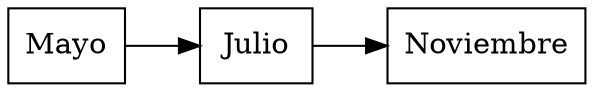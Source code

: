 digraph grafico{
rankdir=LR
node[shape=box]
concentrate=true
compound=true;
nodo5[label ="Mayo"];
nodo7[label ="Julio"];
nodo5->nodo7
nodo11[label ="Noviembre"];
nodo7->nodo11
}
